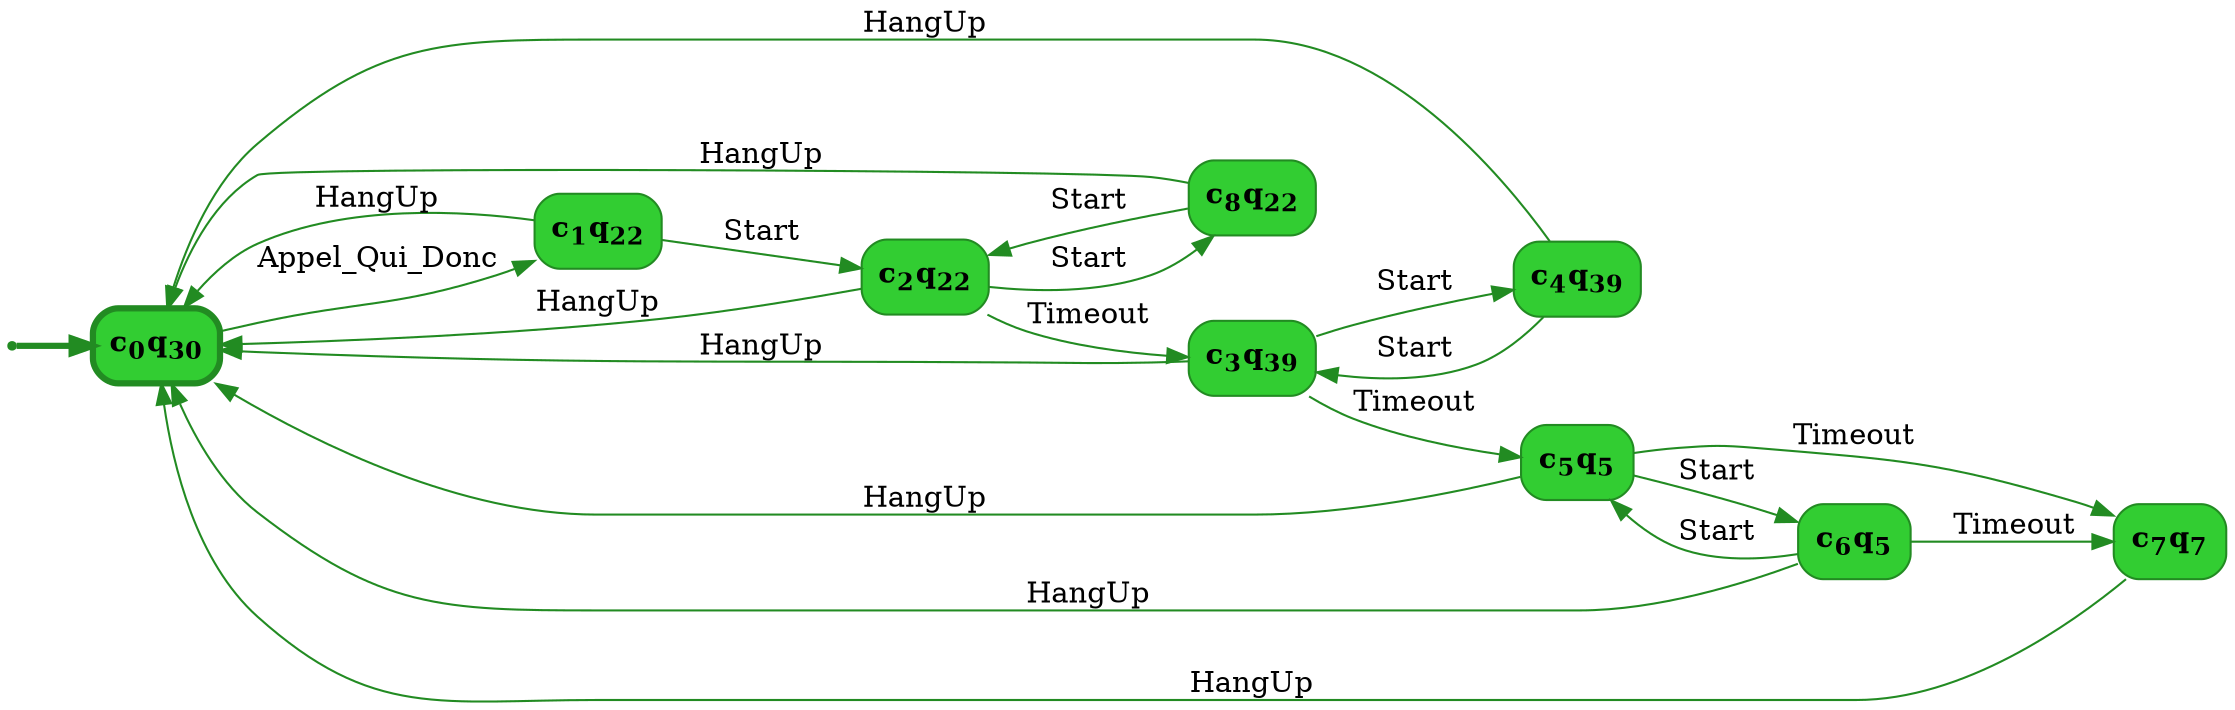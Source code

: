 digraph g {

	rankdir="LR"

	__invisible__[shape="point", color="forestgreen"]
	c0q30[label=<<b>c<sub>0</sub>q<sub>30</sub></b>>, shape="box", style="rounded, filled", fillcolor="limegreen", color="forestgreen", penwidth=3] // Initial
	c1q22[label=<<b>c<sub>1</sub>q<sub>22</sub></b>>, shape="box", style="rounded, filled", fillcolor="limegreen", color="forestgreen"]
	c2q22[label=<<b>c<sub>2</sub>q<sub>22</sub></b>>, shape="box", style="rounded, filled", fillcolor="limegreen", color="forestgreen"]
	c3q39[label=<<b>c<sub>3</sub>q<sub>39</sub></b>>, shape="box", style="rounded, filled", fillcolor="limegreen", color="forestgreen"]
	c4q39[label=<<b>c<sub>4</sub>q<sub>39</sub></b>>, shape="box", style="rounded, filled", fillcolor="limegreen", color="forestgreen"]
	c5q5[label=<<b>c<sub>5</sub>q<sub>5</sub></b>>, shape="box", style="rounded, filled", fillcolor="limegreen", color="forestgreen"]
	c6q5[label=<<b>c<sub>6</sub>q<sub>5</sub></b>>, shape="box", style="rounded, filled", fillcolor="limegreen", color="forestgreen"]
	c7q7[label=<<b>c<sub>7</sub>q<sub>7</sub></b>>, shape="box", style="rounded, filled", fillcolor="limegreen", color="forestgreen"]
	c8q22[label=<<b>c<sub>8</sub>q<sub>22</sub></b>>, shape="box", style="rounded, filled", fillcolor="limegreen", color="forestgreen"]

	__invisible__ -> c0q30[penwidth=3, color="forestgreen"]
	c0q30 -> c1q22[label=<Appel_Qui_Donc>, color="forestgreen"]
	c1q22 -> c0q30[label=<HangUp>, color="forestgreen"]
	c1q22 -> c2q22[label=<Start>, color="forestgreen"]
	c2q22 -> c3q39[label=<Timeout>, color="forestgreen"]
	c3q39 -> c0q30[label=<HangUp>, color="forestgreen"]
	c3q39 -> c4q39[label=<Start>, color="forestgreen"]
	c4q39 -> c3q39[label=<Start>, color="forestgreen"]
	c4q39 -> c0q30[label=<HangUp>, color="forestgreen"]
	c3q39 -> c5q5[label=<Timeout>, color="forestgreen"]
	c5q5 -> c0q30[label=<HangUp>, color="forestgreen"]
	c5q5 -> c6q5[label=<Start>, color="forestgreen"]
	c6q5 -> c5q5[label=<Start>, color="forestgreen"]
	c6q5 -> c0q30[label=<HangUp>, color="forestgreen"]
	c6q5 -> c7q7[label=<Timeout>, color="forestgreen"]
	c7q7 -> c0q30[label=<HangUp>, color="forestgreen"]
	c5q5 -> c7q7[label=<Timeout>, color="forestgreen"]
	c2q22 -> c0q30[label=<HangUp>, color="forestgreen"]
	c2q22 -> c8q22[label=<Start>, color="forestgreen"]
	c8q22 -> c2q22[label=<Start>, color="forestgreen"]
	c8q22 -> c0q30[label=<HangUp>, color="forestgreen"]

}

